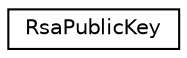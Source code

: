 digraph "Graphical Class Hierarchy"
{
  edge [fontname="Helvetica",fontsize="10",labelfontname="Helvetica",labelfontsize="10"];
  node [fontname="Helvetica",fontsize="10",shape=record];
  rankdir="LR";
  Node0 [label="RsaPublicKey",height=0.2,width=0.4,color="black", fillcolor="white", style="filled",URL="$struct_rsa_public_key.html"];
}
